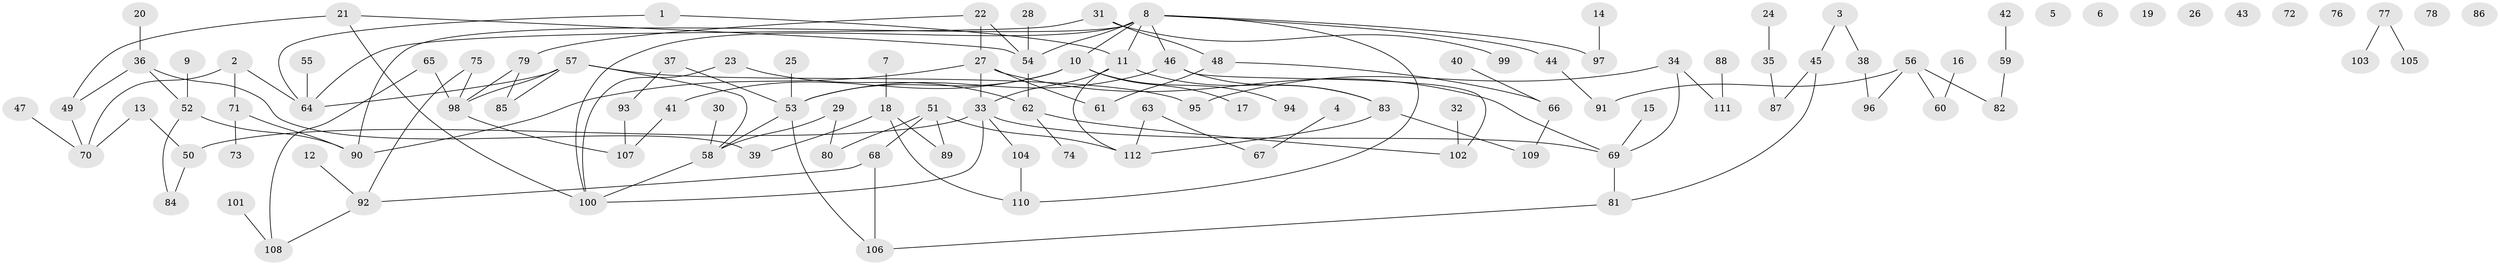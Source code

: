 // Generated by graph-tools (version 1.1) at 2025/13/03/09/25 04:13:00]
// undirected, 112 vertices, 134 edges
graph export_dot {
graph [start="1"]
  node [color=gray90,style=filled];
  1;
  2;
  3;
  4;
  5;
  6;
  7;
  8;
  9;
  10;
  11;
  12;
  13;
  14;
  15;
  16;
  17;
  18;
  19;
  20;
  21;
  22;
  23;
  24;
  25;
  26;
  27;
  28;
  29;
  30;
  31;
  32;
  33;
  34;
  35;
  36;
  37;
  38;
  39;
  40;
  41;
  42;
  43;
  44;
  45;
  46;
  47;
  48;
  49;
  50;
  51;
  52;
  53;
  54;
  55;
  56;
  57;
  58;
  59;
  60;
  61;
  62;
  63;
  64;
  65;
  66;
  67;
  68;
  69;
  70;
  71;
  72;
  73;
  74;
  75;
  76;
  77;
  78;
  79;
  80;
  81;
  82;
  83;
  84;
  85;
  86;
  87;
  88;
  89;
  90;
  91;
  92;
  93;
  94;
  95;
  96;
  97;
  98;
  99;
  100;
  101;
  102;
  103;
  104;
  105;
  106;
  107;
  108;
  109;
  110;
  111;
  112;
  1 -- 11;
  1 -- 64;
  2 -- 64;
  2 -- 70;
  2 -- 71;
  3 -- 38;
  3 -- 45;
  4 -- 67;
  7 -- 18;
  8 -- 10;
  8 -- 11;
  8 -- 44;
  8 -- 46;
  8 -- 54;
  8 -- 90;
  8 -- 97;
  8 -- 100;
  8 -- 110;
  9 -- 52;
  10 -- 17;
  10 -- 41;
  10 -- 53;
  10 -- 94;
  11 -- 33;
  11 -- 83;
  11 -- 112;
  12 -- 92;
  13 -- 50;
  13 -- 70;
  14 -- 97;
  15 -- 69;
  16 -- 60;
  18 -- 39;
  18 -- 89;
  18 -- 110;
  20 -- 36;
  21 -- 49;
  21 -- 54;
  21 -- 100;
  22 -- 27;
  22 -- 54;
  22 -- 79;
  23 -- 62;
  23 -- 100;
  24 -- 35;
  25 -- 53;
  27 -- 33;
  27 -- 61;
  27 -- 69;
  27 -- 90;
  28 -- 54;
  29 -- 58;
  29 -- 80;
  30 -- 58;
  31 -- 48;
  31 -- 64;
  31 -- 99;
  32 -- 102;
  33 -- 50;
  33 -- 69;
  33 -- 100;
  33 -- 104;
  34 -- 69;
  34 -- 95;
  34 -- 111;
  35 -- 87;
  36 -- 39;
  36 -- 49;
  36 -- 52;
  37 -- 53;
  37 -- 93;
  38 -- 96;
  40 -- 66;
  41 -- 107;
  42 -- 59;
  44 -- 91;
  45 -- 81;
  45 -- 87;
  46 -- 53;
  46 -- 83;
  46 -- 102;
  47 -- 70;
  48 -- 61;
  48 -- 66;
  49 -- 70;
  50 -- 84;
  51 -- 68;
  51 -- 80;
  51 -- 89;
  51 -- 112;
  52 -- 84;
  52 -- 90;
  53 -- 58;
  53 -- 106;
  54 -- 62;
  55 -- 64;
  56 -- 60;
  56 -- 82;
  56 -- 91;
  56 -- 96;
  57 -- 58;
  57 -- 64;
  57 -- 85;
  57 -- 95;
  57 -- 98;
  58 -- 100;
  59 -- 82;
  62 -- 74;
  62 -- 102;
  63 -- 67;
  63 -- 112;
  65 -- 98;
  65 -- 108;
  66 -- 109;
  68 -- 92;
  68 -- 106;
  69 -- 81;
  71 -- 73;
  71 -- 90;
  75 -- 92;
  75 -- 98;
  77 -- 103;
  77 -- 105;
  79 -- 85;
  79 -- 98;
  81 -- 106;
  83 -- 109;
  83 -- 112;
  88 -- 111;
  92 -- 108;
  93 -- 107;
  98 -- 107;
  101 -- 108;
  104 -- 110;
}
